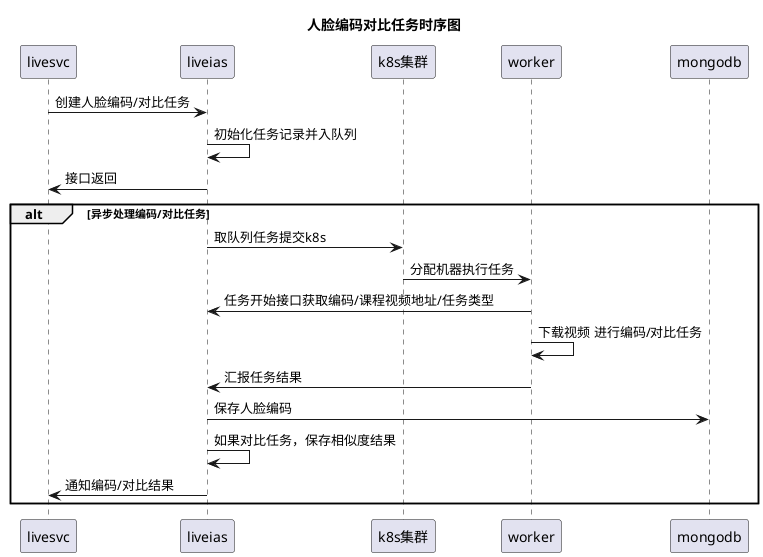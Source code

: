 
@startuml
title 人脸编码对比任务时序图
livesvc -> liveias: 创建人脸编码/对比任务
liveias -> liveias: 初始化任务记录并入队列
liveias -> livesvc: 接口返回

alt 异步处理编码/对比任务
liveias -> k8s集群: 取队列任务提交k8s
k8s集群 -> worker: 分配机器执行任务
worker-> liveias: 任务开始接口获取编码/课程视频地址/任务类型
worker -> worker: 下载视频 进行编码/对比任务
worker -> liveias: 汇报任务结果
liveias -> mongodb: 保存人脸编码
liveias -> liveias: 如果对比任务，保存相似度结果
liveias -> livesvc: 通知编码/对比结果
end

@enduml